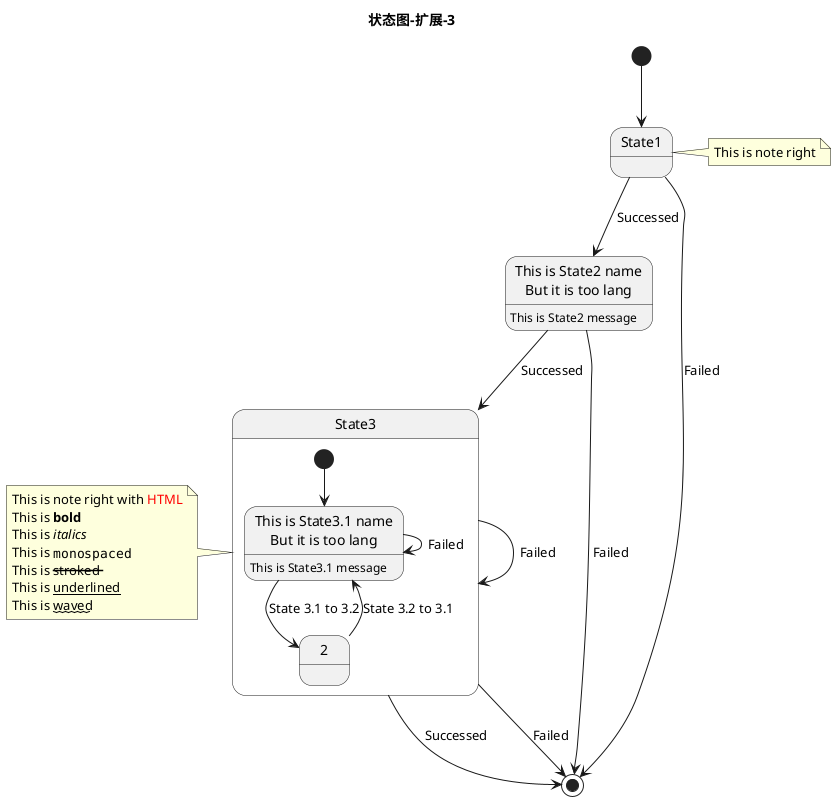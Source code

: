 @startuml
title 状态图-扩展-3

state "This is State2 name\nBut it is too lang" as State2
State2: This is State2 message
[*] --> State1
State1 --> State2: Successed
State1 --> [*]: Failed
State2 --> State3: Successed
State2 --> [*]: Failed

state State3 {
    state "This is State3.1 name\nBut it is too lang" as State3.1
    State3.1: This is State3.1 message
    [*] --> State3.1
    State3.1 --> State3.2: State 3.1 to 3.2
    State3.2 --> State3.1: State 3.2 to 3.1
    State3.1 --> State3.1: Failed
}

State3 --> State3: Failed
State3 --> [*]: Successed
State3 --> [*]: Failed

note right of State1: This is note right
note left of State3
This is note right with <color #FF0000>HTML</color>
This is **bold**
This is //italics//
This is ""monospaced""
This is --stroked --
This is __underlined__
This is ~~waved~~
endnote
@enduml